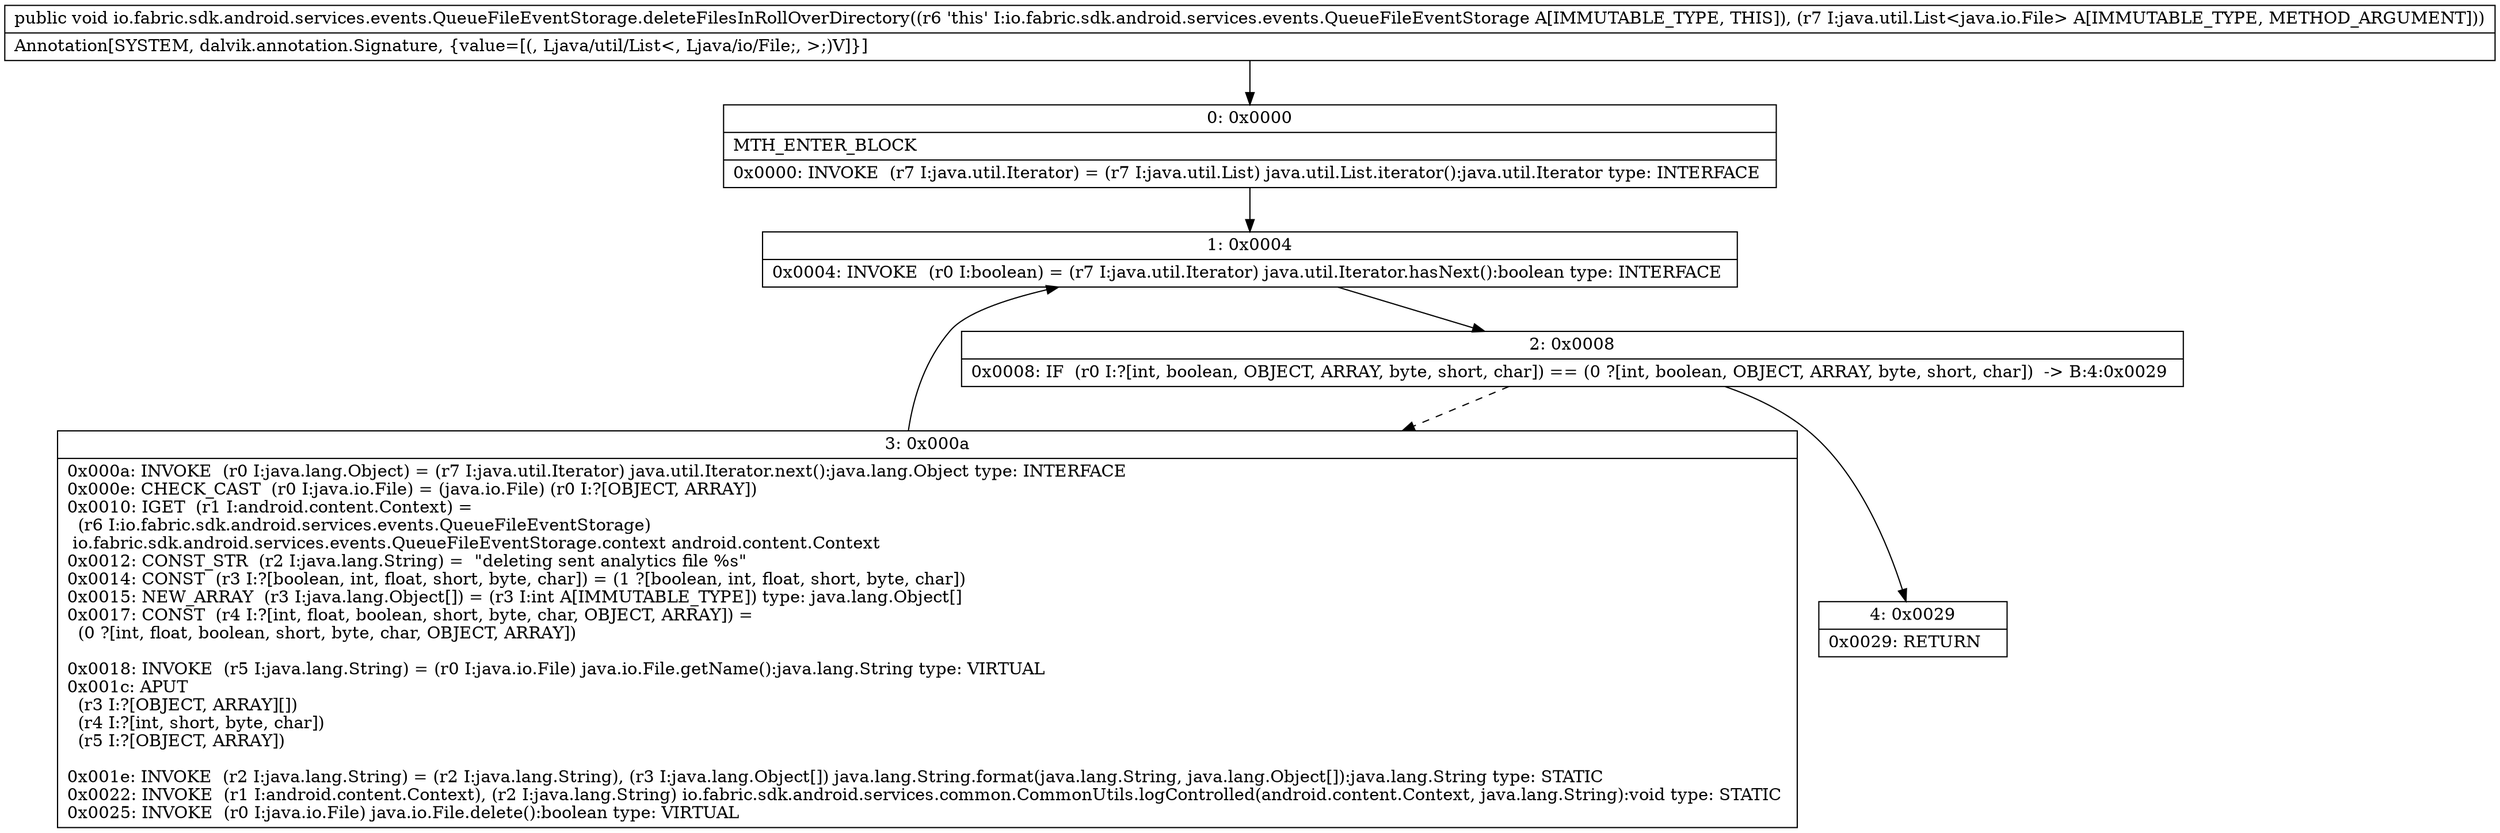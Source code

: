 digraph "CFG forio.fabric.sdk.android.services.events.QueueFileEventStorage.deleteFilesInRollOverDirectory(Ljava\/util\/List;)V" {
Node_0 [shape=record,label="{0\:\ 0x0000|MTH_ENTER_BLOCK\l|0x0000: INVOKE  (r7 I:java.util.Iterator) = (r7 I:java.util.List) java.util.List.iterator():java.util.Iterator type: INTERFACE \l}"];
Node_1 [shape=record,label="{1\:\ 0x0004|0x0004: INVOKE  (r0 I:boolean) = (r7 I:java.util.Iterator) java.util.Iterator.hasNext():boolean type: INTERFACE \l}"];
Node_2 [shape=record,label="{2\:\ 0x0008|0x0008: IF  (r0 I:?[int, boolean, OBJECT, ARRAY, byte, short, char]) == (0 ?[int, boolean, OBJECT, ARRAY, byte, short, char])  \-\> B:4:0x0029 \l}"];
Node_3 [shape=record,label="{3\:\ 0x000a|0x000a: INVOKE  (r0 I:java.lang.Object) = (r7 I:java.util.Iterator) java.util.Iterator.next():java.lang.Object type: INTERFACE \l0x000e: CHECK_CAST  (r0 I:java.io.File) = (java.io.File) (r0 I:?[OBJECT, ARRAY]) \l0x0010: IGET  (r1 I:android.content.Context) = \l  (r6 I:io.fabric.sdk.android.services.events.QueueFileEventStorage)\l io.fabric.sdk.android.services.events.QueueFileEventStorage.context android.content.Context \l0x0012: CONST_STR  (r2 I:java.lang.String) =  \"deleting sent analytics file %s\" \l0x0014: CONST  (r3 I:?[boolean, int, float, short, byte, char]) = (1 ?[boolean, int, float, short, byte, char]) \l0x0015: NEW_ARRAY  (r3 I:java.lang.Object[]) = (r3 I:int A[IMMUTABLE_TYPE]) type: java.lang.Object[] \l0x0017: CONST  (r4 I:?[int, float, boolean, short, byte, char, OBJECT, ARRAY]) = \l  (0 ?[int, float, boolean, short, byte, char, OBJECT, ARRAY])\l \l0x0018: INVOKE  (r5 I:java.lang.String) = (r0 I:java.io.File) java.io.File.getName():java.lang.String type: VIRTUAL \l0x001c: APUT  \l  (r3 I:?[OBJECT, ARRAY][])\l  (r4 I:?[int, short, byte, char])\l  (r5 I:?[OBJECT, ARRAY])\l \l0x001e: INVOKE  (r2 I:java.lang.String) = (r2 I:java.lang.String), (r3 I:java.lang.Object[]) java.lang.String.format(java.lang.String, java.lang.Object[]):java.lang.String type: STATIC \l0x0022: INVOKE  (r1 I:android.content.Context), (r2 I:java.lang.String) io.fabric.sdk.android.services.common.CommonUtils.logControlled(android.content.Context, java.lang.String):void type: STATIC \l0x0025: INVOKE  (r0 I:java.io.File) java.io.File.delete():boolean type: VIRTUAL \l}"];
Node_4 [shape=record,label="{4\:\ 0x0029|0x0029: RETURN   \l}"];
MethodNode[shape=record,label="{public void io.fabric.sdk.android.services.events.QueueFileEventStorage.deleteFilesInRollOverDirectory((r6 'this' I:io.fabric.sdk.android.services.events.QueueFileEventStorage A[IMMUTABLE_TYPE, THIS]), (r7 I:java.util.List\<java.io.File\> A[IMMUTABLE_TYPE, METHOD_ARGUMENT]))  | Annotation[SYSTEM, dalvik.annotation.Signature, \{value=[(, Ljava\/util\/List\<, Ljava\/io\/File;, \>;)V]\}]\l}"];
MethodNode -> Node_0;
Node_0 -> Node_1;
Node_1 -> Node_2;
Node_2 -> Node_3[style=dashed];
Node_2 -> Node_4;
Node_3 -> Node_1;
}

